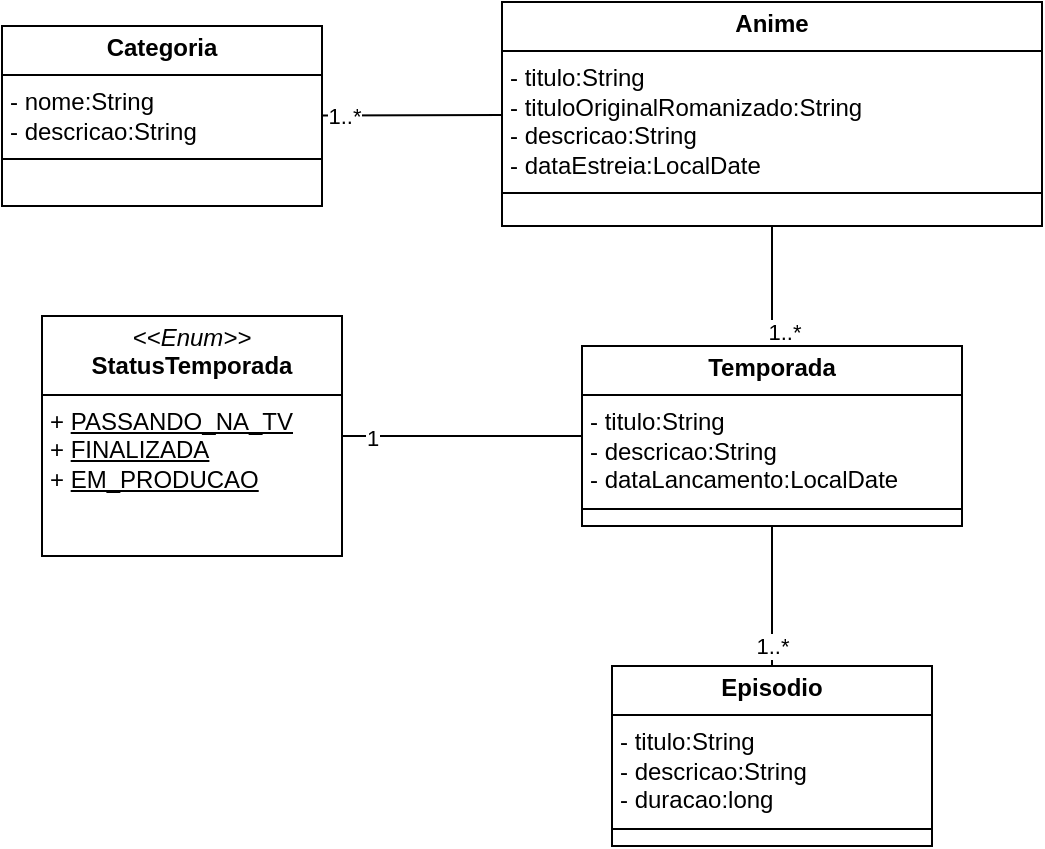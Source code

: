 <mxfile version="24.7.5">
  <diagram name="Page-1" id="2ZDpXP6SiCdeQMqXi5xw">
    <mxGraphModel dx="819" dy="500" grid="1" gridSize="10" guides="1" tooltips="1" connect="1" arrows="1" fold="1" page="1" pageScale="1" pageWidth="1169" pageHeight="827" math="0" shadow="0">
      <root>
        <mxCell id="0" />
        <mxCell id="1" parent="0" />
        <mxCell id="S4gX_8lHW4tPUh2cF13k-1" value="&lt;p style=&quot;margin:0px;margin-top:4px;text-align:center;&quot;&gt;&lt;b&gt;Anime&lt;/b&gt;&lt;/p&gt;&lt;hr size=&quot;1&quot; style=&quot;border-style:solid;&quot;&gt;&lt;p style=&quot;margin:0px;margin-left:4px;&quot;&gt;- titulo:String&lt;/p&gt;&lt;p style=&quot;margin:0px;margin-left:4px;&quot;&gt;- tituloOriginalRomanizado:String&lt;/p&gt;&lt;p style=&quot;margin:0px;margin-left:4px;&quot;&gt;- descricao:String&lt;/p&gt;&lt;p style=&quot;margin:0px;margin-left:4px;&quot;&gt;- dataEstreia:LocalDate&lt;/p&gt;&lt;hr size=&quot;1&quot; style=&quot;border-style:solid;&quot;&gt;&lt;p style=&quot;margin:0px;margin-left:4px;&quot;&gt;&lt;br&gt;&lt;/p&gt;" style="verticalAlign=top;align=left;overflow=fill;html=1;whiteSpace=wrap;" parent="1" vertex="1">
          <mxGeometry x="410" y="328" width="270" height="112" as="geometry" />
        </mxCell>
        <mxCell id="S4gX_8lHW4tPUh2cF13k-4" style="edgeStyle=none;rounded=0;orthogonalLoop=1;jettySize=auto;html=1;endArrow=none;endFill=0;" parent="1" source="S4gX_8lHW4tPUh2cF13k-2" target="S4gX_8lHW4tPUh2cF13k-1" edge="1">
          <mxGeometry relative="1" as="geometry" />
        </mxCell>
        <mxCell id="S4gX_8lHW4tPUh2cF13k-8" value="1..*" style="edgeLabel;html=1;align=center;verticalAlign=middle;resizable=0;points=[];" parent="S4gX_8lHW4tPUh2cF13k-4" vertex="1" connectable="0">
          <mxGeometry x="-0.755" relative="1" as="geometry">
            <mxPoint as="offset" />
          </mxGeometry>
        </mxCell>
        <mxCell id="S4gX_8lHW4tPUh2cF13k-2" value="&lt;p style=&quot;margin:0px;margin-top:4px;text-align:center;&quot;&gt;&lt;b&gt;Categoria&lt;/b&gt;&lt;/p&gt;&lt;hr size=&quot;1&quot; style=&quot;border-style:solid;&quot;&gt;&lt;p style=&quot;margin:0px;margin-left:4px;&quot;&gt;- nome:String&lt;/p&gt;&lt;p style=&quot;margin:0px;margin-left:4px;&quot;&gt;- descricao:String&lt;/p&gt;&lt;hr size=&quot;1&quot; style=&quot;border-style:solid;&quot;&gt;&lt;p style=&quot;margin:0px;margin-left:4px;&quot;&gt;&lt;br&gt;&lt;/p&gt;" style="verticalAlign=top;align=left;overflow=fill;html=1;whiteSpace=wrap;" parent="1" vertex="1">
          <mxGeometry x="160" y="340" width="160" height="90" as="geometry" />
        </mxCell>
        <mxCell id="S4gX_8lHW4tPUh2cF13k-6" style="edgeStyle=none;rounded=0;orthogonalLoop=1;jettySize=auto;html=1;endArrow=none;endFill=0;" parent="1" source="S4gX_8lHW4tPUh2cF13k-5" target="S4gX_8lHW4tPUh2cF13k-1" edge="1">
          <mxGeometry relative="1" as="geometry" />
        </mxCell>
        <mxCell id="S4gX_8lHW4tPUh2cF13k-7" value="1..*" style="edgeLabel;html=1;align=center;verticalAlign=middle;resizable=0;points=[];" parent="S4gX_8lHW4tPUh2cF13k-6" vertex="1" connectable="0">
          <mxGeometry x="-0.761" relative="1" as="geometry">
            <mxPoint x="6" as="offset" />
          </mxGeometry>
        </mxCell>
        <mxCell id="S4gX_8lHW4tPUh2cF13k-16" style="edgeStyle=none;rounded=0;orthogonalLoop=1;jettySize=auto;html=1;endArrow=none;endFill=0;" parent="1" source="S4gX_8lHW4tPUh2cF13k-5" target="S4gX_8lHW4tPUh2cF13k-15" edge="1">
          <mxGeometry relative="1" as="geometry" />
        </mxCell>
        <mxCell id="S4gX_8lHW4tPUh2cF13k-17" value="1" style="edgeLabel;html=1;align=center;verticalAlign=middle;resizable=0;points=[];" parent="S4gX_8lHW4tPUh2cF13k-16" vertex="1" connectable="0">
          <mxGeometry x="0.758" y="1" relative="1" as="geometry">
            <mxPoint as="offset" />
          </mxGeometry>
        </mxCell>
        <mxCell id="S4gX_8lHW4tPUh2cF13k-5" value="&lt;p style=&quot;margin:0px;margin-top:4px;text-align:center;&quot;&gt;&lt;b&gt;Temporada&lt;/b&gt;&lt;/p&gt;&lt;hr size=&quot;1&quot; style=&quot;border-style:solid;&quot;&gt;&lt;p style=&quot;margin:0px;margin-left:4px;&quot;&gt;- titulo:String&lt;/p&gt;&lt;p style=&quot;margin:0px;margin-left:4px;&quot;&gt;- descricao:String&lt;/p&gt;&lt;p style=&quot;margin:0px;margin-left:4px;&quot;&gt;- dataLancamento:LocalDate&lt;/p&gt;&lt;hr size=&quot;1&quot; style=&quot;border-style:solid;&quot;&gt;&lt;p style=&quot;margin:0px;margin-left:4px;&quot;&gt;&lt;br&gt;&lt;/p&gt;" style="verticalAlign=top;align=left;overflow=fill;html=1;whiteSpace=wrap;" parent="1" vertex="1">
          <mxGeometry x="450" y="500" width="190" height="90" as="geometry" />
        </mxCell>
        <mxCell id="S4gX_8lHW4tPUh2cF13k-11" style="edgeStyle=none;rounded=0;orthogonalLoop=1;jettySize=auto;html=1;endArrow=none;endFill=0;" parent="1" source="S4gX_8lHW4tPUh2cF13k-9" target="S4gX_8lHW4tPUh2cF13k-5" edge="1">
          <mxGeometry relative="1" as="geometry" />
        </mxCell>
        <mxCell id="S4gX_8lHW4tPUh2cF13k-13" value="1..*" style="edgeLabel;html=1;align=center;verticalAlign=middle;resizable=0;points=[];" parent="S4gX_8lHW4tPUh2cF13k-11" vertex="1" connectable="0">
          <mxGeometry x="-0.819" y="1" relative="1" as="geometry">
            <mxPoint x="1" y="-4" as="offset" />
          </mxGeometry>
        </mxCell>
        <mxCell id="S4gX_8lHW4tPUh2cF13k-9" value="&lt;p style=&quot;margin:0px;margin-top:4px;text-align:center;&quot;&gt;&lt;b&gt;Episodio&lt;/b&gt;&lt;/p&gt;&lt;hr size=&quot;1&quot; style=&quot;border-style:solid;&quot;&gt;&lt;p style=&quot;margin:0px;margin-left:4px;&quot;&gt;- titulo:String&lt;/p&gt;&lt;p style=&quot;margin:0px;margin-left:4px;&quot;&gt;- descricao:String&lt;/p&gt;&lt;p style=&quot;margin:0px;margin-left:4px;&quot;&gt;- duracao:long&lt;/p&gt;&lt;hr size=&quot;1&quot; style=&quot;border-style:solid;&quot;&gt;&lt;p style=&quot;margin:0px;margin-left:4px;&quot;&gt;&lt;br&gt;&lt;/p&gt;" style="verticalAlign=top;align=left;overflow=fill;html=1;whiteSpace=wrap;" parent="1" vertex="1">
          <mxGeometry x="465" y="660" width="160" height="90" as="geometry" />
        </mxCell>
        <mxCell id="S4gX_8lHW4tPUh2cF13k-15" value="&lt;p style=&quot;margin:0px;margin-top:4px;text-align:center;&quot;&gt;&lt;i&gt;&amp;lt;&amp;lt;Enum&amp;gt;&amp;gt;&lt;/i&gt;&lt;br&gt;&lt;b&gt;StatusTemporada&lt;/b&gt;&lt;/p&gt;&lt;hr size=&quot;1&quot; style=&quot;border-style:solid;&quot;&gt;&lt;p style=&quot;margin:0px;margin-left:4px;&quot;&gt;+ &lt;u&gt;PASSANDO_NA_TV&lt;/u&gt;&lt;/p&gt;&lt;p style=&quot;margin:0px;margin-left:4px;&quot;&gt;+ &lt;u&gt;FINALIZADA&lt;/u&gt;&lt;/p&gt;&lt;p style=&quot;margin:0px;margin-left:4px;&quot;&gt;+ &lt;u&gt;EM_PRODUCAO&lt;/u&gt;&lt;br&gt;&lt;/p&gt;" style="verticalAlign=top;align=left;overflow=fill;html=1;whiteSpace=wrap;" parent="1" vertex="1">
          <mxGeometry x="180" y="485" width="150" height="120" as="geometry" />
        </mxCell>
      </root>
    </mxGraphModel>
  </diagram>
</mxfile>
